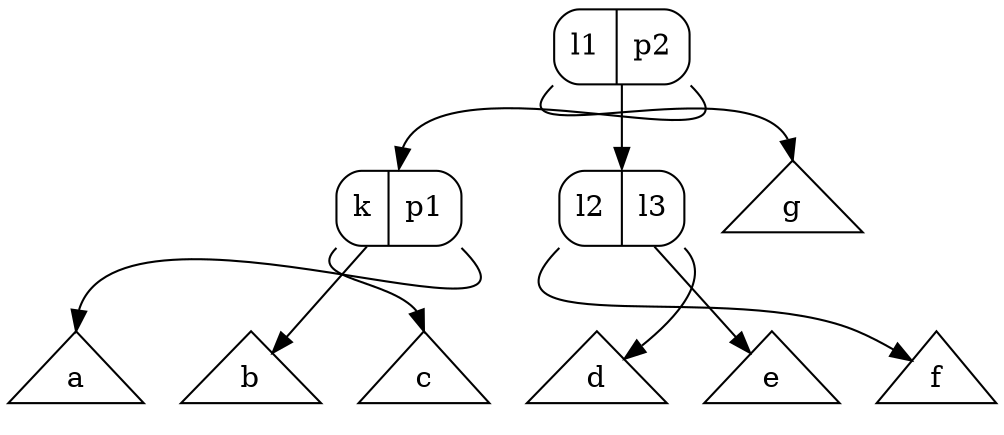 // After  steeling a key from the brother to the right.
digraph G {
    node [ ordering = out ];
    p [ shape = Mrecord, label = "<f1> l1|<f2> p2" ];
    "p":f1 -> k [tailport = se, headport = n ];
    p -> br [headport = n ];
    "p":f2 -> g [tailport = sw, headport = n ];
    k [ shape = Mrecord, label = "<f1> k|<f2> p1" ];
    "k":f1 -> a [tailport = se, headport = n ];
    k -> b;
    "k":f2 -> c [tailport = sw, headport = n ];
    br [ shape = Mrecord, label = "<f1> l2|<f2>l3" ];
    "br":f1 -> d [tailport = se ];
    "br" -> e;
    "br":f2 -> f [tailport = sw ];
    a [ shape = triangle ];
    b [ shape = triangle ];
    c [ shape = triangle ];
    d [ shape = triangle ];
    e [ shape = triangle ];
    f [ shape = triangle ];
    g [ shape = triangle ];
}
